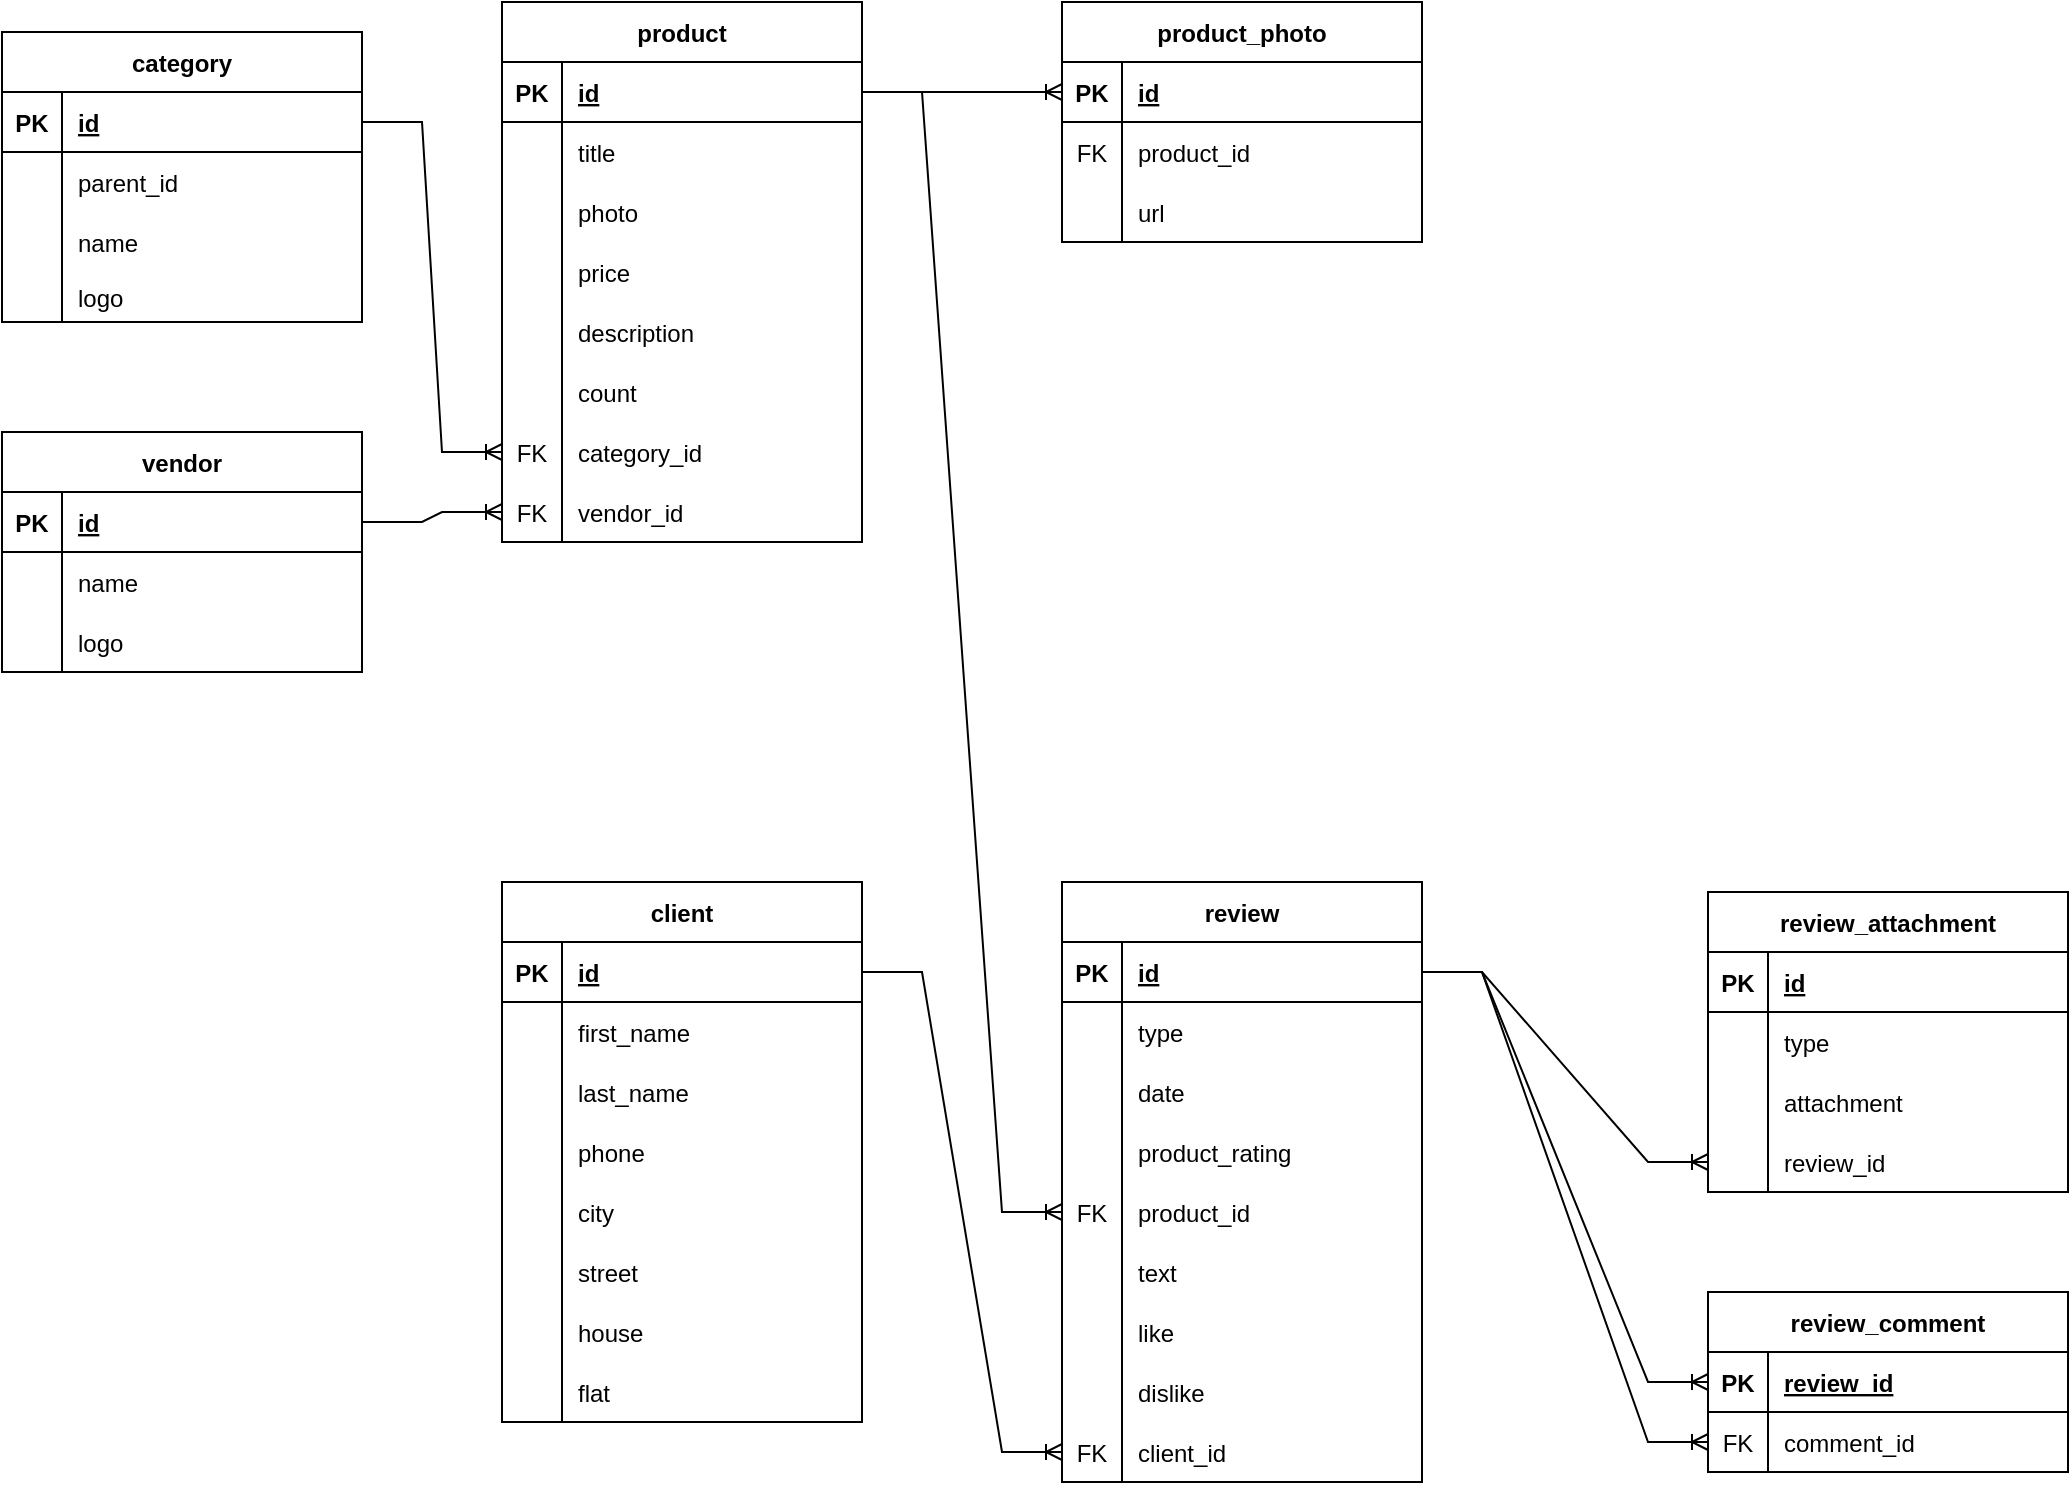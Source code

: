 <mxfile version="20.7.4" type="device"><diagram id="BB7tugbKFJryzLitR5TX" name="Страница 1"><mxGraphModel dx="1074" dy="522" grid="1" gridSize="10" guides="1" tooltips="1" connect="1" arrows="1" fold="1" page="1" pageScale="1" pageWidth="827" pageHeight="1169" math="0" shadow="0"><root><mxCell id="0"/><mxCell id="1" parent="0"/><mxCell id="dB_WyErRLePLegh-isdI-1" value="vendor" style="shape=table;startSize=30;container=1;collapsible=1;childLayout=tableLayout;fixedRows=1;rowLines=0;fontStyle=1;align=center;resizeLast=1;" parent="1" vertex="1"><mxGeometry x="30" y="250" width="180" height="120" as="geometry"/></mxCell><mxCell id="dB_WyErRLePLegh-isdI-2" value="" style="shape=tableRow;horizontal=0;startSize=0;swimlaneHead=0;swimlaneBody=0;fillColor=none;collapsible=0;dropTarget=0;points=[[0,0.5],[1,0.5]];portConstraint=eastwest;top=0;left=0;right=0;bottom=1;" parent="dB_WyErRLePLegh-isdI-1" vertex="1"><mxGeometry y="30" width="180" height="30" as="geometry"/></mxCell><mxCell id="dB_WyErRLePLegh-isdI-3" value="PK" style="shape=partialRectangle;connectable=0;fillColor=none;top=0;left=0;bottom=0;right=0;fontStyle=1;overflow=hidden;" parent="dB_WyErRLePLegh-isdI-2" vertex="1"><mxGeometry width="30" height="30" as="geometry"><mxRectangle width="30" height="30" as="alternateBounds"/></mxGeometry></mxCell><mxCell id="dB_WyErRLePLegh-isdI-4" value="id" style="shape=partialRectangle;connectable=0;fillColor=none;top=0;left=0;bottom=0;right=0;align=left;spacingLeft=6;fontStyle=5;overflow=hidden;" parent="dB_WyErRLePLegh-isdI-2" vertex="1"><mxGeometry x="30" width="150" height="30" as="geometry"><mxRectangle width="150" height="30" as="alternateBounds"/></mxGeometry></mxCell><mxCell id="dB_WyErRLePLegh-isdI-5" value="" style="shape=tableRow;horizontal=0;startSize=0;swimlaneHead=0;swimlaneBody=0;fillColor=none;collapsible=0;dropTarget=0;points=[[0,0.5],[1,0.5]];portConstraint=eastwest;top=0;left=0;right=0;bottom=0;" parent="dB_WyErRLePLegh-isdI-1" vertex="1"><mxGeometry y="60" width="180" height="30" as="geometry"/></mxCell><mxCell id="dB_WyErRLePLegh-isdI-6" value="" style="shape=partialRectangle;connectable=0;fillColor=none;top=0;left=0;bottom=0;right=0;editable=1;overflow=hidden;" parent="dB_WyErRLePLegh-isdI-5" vertex="1"><mxGeometry width="30" height="30" as="geometry"><mxRectangle width="30" height="30" as="alternateBounds"/></mxGeometry></mxCell><mxCell id="dB_WyErRLePLegh-isdI-7" value="name" style="shape=partialRectangle;connectable=0;fillColor=none;top=0;left=0;bottom=0;right=0;align=left;spacingLeft=6;overflow=hidden;" parent="dB_WyErRLePLegh-isdI-5" vertex="1"><mxGeometry x="30" width="150" height="30" as="geometry"><mxRectangle width="150" height="30" as="alternateBounds"/></mxGeometry></mxCell><mxCell id="dB_WyErRLePLegh-isdI-8" value="" style="shape=tableRow;horizontal=0;startSize=0;swimlaneHead=0;swimlaneBody=0;fillColor=none;collapsible=0;dropTarget=0;points=[[0,0.5],[1,0.5]];portConstraint=eastwest;top=0;left=0;right=0;bottom=0;" parent="dB_WyErRLePLegh-isdI-1" vertex="1"><mxGeometry y="90" width="180" height="30" as="geometry"/></mxCell><mxCell id="dB_WyErRLePLegh-isdI-9" value="" style="shape=partialRectangle;connectable=0;fillColor=none;top=0;left=0;bottom=0;right=0;editable=1;overflow=hidden;" parent="dB_WyErRLePLegh-isdI-8" vertex="1"><mxGeometry width="30" height="30" as="geometry"><mxRectangle width="30" height="30" as="alternateBounds"/></mxGeometry></mxCell><mxCell id="dB_WyErRLePLegh-isdI-10" value="logo" style="shape=partialRectangle;connectable=0;fillColor=none;top=0;left=0;bottom=0;right=0;align=left;spacingLeft=6;overflow=hidden;" parent="dB_WyErRLePLegh-isdI-8" vertex="1"><mxGeometry x="30" width="150" height="30" as="geometry"><mxRectangle width="150" height="30" as="alternateBounds"/></mxGeometry></mxCell><mxCell id="dB_WyErRLePLegh-isdI-15" value="product" style="shape=table;startSize=30;container=1;collapsible=1;childLayout=tableLayout;fixedRows=1;rowLines=0;fontStyle=1;align=center;resizeLast=1;" parent="1" vertex="1"><mxGeometry x="280" y="35" width="180" height="270" as="geometry"/></mxCell><mxCell id="dB_WyErRLePLegh-isdI-16" value="" style="shape=tableRow;horizontal=0;startSize=0;swimlaneHead=0;swimlaneBody=0;fillColor=none;collapsible=0;dropTarget=0;points=[[0,0.5],[1,0.5]];portConstraint=eastwest;top=0;left=0;right=0;bottom=1;" parent="dB_WyErRLePLegh-isdI-15" vertex="1"><mxGeometry y="30" width="180" height="30" as="geometry"/></mxCell><mxCell id="dB_WyErRLePLegh-isdI-17" value="PK" style="shape=partialRectangle;connectable=0;fillColor=none;top=0;left=0;bottom=0;right=0;fontStyle=1;overflow=hidden;" parent="dB_WyErRLePLegh-isdI-16" vertex="1"><mxGeometry width="30" height="30" as="geometry"><mxRectangle width="30" height="30" as="alternateBounds"/></mxGeometry></mxCell><mxCell id="dB_WyErRLePLegh-isdI-18" value="id" style="shape=partialRectangle;connectable=0;fillColor=none;top=0;left=0;bottom=0;right=0;align=left;spacingLeft=6;fontStyle=5;overflow=hidden;" parent="dB_WyErRLePLegh-isdI-16" vertex="1"><mxGeometry x="30" width="150" height="30" as="geometry"><mxRectangle width="150" height="30" as="alternateBounds"/></mxGeometry></mxCell><mxCell id="dB_WyErRLePLegh-isdI-19" value="" style="shape=tableRow;horizontal=0;startSize=0;swimlaneHead=0;swimlaneBody=0;fillColor=none;collapsible=0;dropTarget=0;points=[[0,0.5],[1,0.5]];portConstraint=eastwest;top=0;left=0;right=0;bottom=0;" parent="dB_WyErRLePLegh-isdI-15" vertex="1"><mxGeometry y="60" width="180" height="30" as="geometry"/></mxCell><mxCell id="dB_WyErRLePLegh-isdI-20" value="" style="shape=partialRectangle;connectable=0;fillColor=none;top=0;left=0;bottom=0;right=0;editable=1;overflow=hidden;" parent="dB_WyErRLePLegh-isdI-19" vertex="1"><mxGeometry width="30" height="30" as="geometry"><mxRectangle width="30" height="30" as="alternateBounds"/></mxGeometry></mxCell><mxCell id="dB_WyErRLePLegh-isdI-21" value="title" style="shape=partialRectangle;connectable=0;fillColor=none;top=0;left=0;bottom=0;right=0;align=left;spacingLeft=6;overflow=hidden;" parent="dB_WyErRLePLegh-isdI-19" vertex="1"><mxGeometry x="30" width="150" height="30" as="geometry"><mxRectangle width="150" height="30" as="alternateBounds"/></mxGeometry></mxCell><mxCell id="dB_WyErRLePLegh-isdI-22" value="" style="shape=tableRow;horizontal=0;startSize=0;swimlaneHead=0;swimlaneBody=0;fillColor=none;collapsible=0;dropTarget=0;points=[[0,0.5],[1,0.5]];portConstraint=eastwest;top=0;left=0;right=0;bottom=0;" parent="dB_WyErRLePLegh-isdI-15" vertex="1"><mxGeometry y="90" width="180" height="30" as="geometry"/></mxCell><mxCell id="dB_WyErRLePLegh-isdI-23" value="" style="shape=partialRectangle;connectable=0;fillColor=none;top=0;left=0;bottom=0;right=0;editable=1;overflow=hidden;" parent="dB_WyErRLePLegh-isdI-22" vertex="1"><mxGeometry width="30" height="30" as="geometry"><mxRectangle width="30" height="30" as="alternateBounds"/></mxGeometry></mxCell><mxCell id="dB_WyErRLePLegh-isdI-24" value="photo" style="shape=partialRectangle;connectable=0;fillColor=none;top=0;left=0;bottom=0;right=0;align=left;spacingLeft=6;overflow=hidden;" parent="dB_WyErRLePLegh-isdI-22" vertex="1"><mxGeometry x="30" width="150" height="30" as="geometry"><mxRectangle width="150" height="30" as="alternateBounds"/></mxGeometry></mxCell><mxCell id="dB_WyErRLePLegh-isdI-25" value="" style="shape=tableRow;horizontal=0;startSize=0;swimlaneHead=0;swimlaneBody=0;fillColor=none;collapsible=0;dropTarget=0;points=[[0,0.5],[1,0.5]];portConstraint=eastwest;top=0;left=0;right=0;bottom=0;" parent="dB_WyErRLePLegh-isdI-15" vertex="1"><mxGeometry y="120" width="180" height="30" as="geometry"/></mxCell><mxCell id="dB_WyErRLePLegh-isdI-26" value="" style="shape=partialRectangle;connectable=0;fillColor=none;top=0;left=0;bottom=0;right=0;editable=1;overflow=hidden;" parent="dB_WyErRLePLegh-isdI-25" vertex="1"><mxGeometry width="30" height="30" as="geometry"><mxRectangle width="30" height="30" as="alternateBounds"/></mxGeometry></mxCell><mxCell id="dB_WyErRLePLegh-isdI-27" value="price" style="shape=partialRectangle;connectable=0;fillColor=none;top=0;left=0;bottom=0;right=0;align=left;spacingLeft=6;overflow=hidden;" parent="dB_WyErRLePLegh-isdI-25" vertex="1"><mxGeometry x="30" width="150" height="30" as="geometry"><mxRectangle width="150" height="30" as="alternateBounds"/></mxGeometry></mxCell><mxCell id="dB_WyErRLePLegh-isdI-36" value="" style="shape=tableRow;horizontal=0;startSize=0;swimlaneHead=0;swimlaneBody=0;fillColor=none;collapsible=0;dropTarget=0;points=[[0,0.5],[1,0.5]];portConstraint=eastwest;top=0;left=0;right=0;bottom=0;" parent="dB_WyErRLePLegh-isdI-15" vertex="1"><mxGeometry y="150" width="180" height="30" as="geometry"/></mxCell><mxCell id="dB_WyErRLePLegh-isdI-37" value="" style="shape=partialRectangle;connectable=0;fillColor=none;top=0;left=0;bottom=0;right=0;editable=1;overflow=hidden;" parent="dB_WyErRLePLegh-isdI-36" vertex="1"><mxGeometry width="30" height="30" as="geometry"><mxRectangle width="30" height="30" as="alternateBounds"/></mxGeometry></mxCell><mxCell id="dB_WyErRLePLegh-isdI-38" value="description" style="shape=partialRectangle;connectable=0;fillColor=none;top=0;left=0;bottom=0;right=0;align=left;spacingLeft=6;overflow=hidden;" parent="dB_WyErRLePLegh-isdI-36" vertex="1"><mxGeometry x="30" width="150" height="30" as="geometry"><mxRectangle width="150" height="30" as="alternateBounds"/></mxGeometry></mxCell><mxCell id="dB_WyErRLePLegh-isdI-39" value="" style="shape=tableRow;horizontal=0;startSize=0;swimlaneHead=0;swimlaneBody=0;fillColor=none;collapsible=0;dropTarget=0;points=[[0,0.5],[1,0.5]];portConstraint=eastwest;top=0;left=0;right=0;bottom=0;" parent="dB_WyErRLePLegh-isdI-15" vertex="1"><mxGeometry y="180" width="180" height="30" as="geometry"/></mxCell><mxCell id="dB_WyErRLePLegh-isdI-40" value="" style="shape=partialRectangle;connectable=0;fillColor=none;top=0;left=0;bottom=0;right=0;editable=1;overflow=hidden;" parent="dB_WyErRLePLegh-isdI-39" vertex="1"><mxGeometry width="30" height="30" as="geometry"><mxRectangle width="30" height="30" as="alternateBounds"/></mxGeometry></mxCell><mxCell id="dB_WyErRLePLegh-isdI-41" value="count" style="shape=partialRectangle;connectable=0;fillColor=none;top=0;left=0;bottom=0;right=0;align=left;spacingLeft=6;overflow=hidden;" parent="dB_WyErRLePLegh-isdI-39" vertex="1"><mxGeometry x="30" width="150" height="30" as="geometry"><mxRectangle width="150" height="30" as="alternateBounds"/></mxGeometry></mxCell><mxCell id="uQEy-VMK8E4KrRHc2MN4-22" value="" style="shape=tableRow;horizontal=0;startSize=0;swimlaneHead=0;swimlaneBody=0;fillColor=none;collapsible=0;dropTarget=0;points=[[0,0.5],[1,0.5]];portConstraint=eastwest;top=0;left=0;right=0;bottom=0;" vertex="1" parent="dB_WyErRLePLegh-isdI-15"><mxGeometry y="210" width="180" height="30" as="geometry"/></mxCell><mxCell id="uQEy-VMK8E4KrRHc2MN4-23" value="FK" style="shape=partialRectangle;connectable=0;fillColor=none;top=0;left=0;bottom=0;right=0;fontStyle=0;overflow=hidden;" vertex="1" parent="uQEy-VMK8E4KrRHc2MN4-22"><mxGeometry width="30" height="30" as="geometry"><mxRectangle width="30" height="30" as="alternateBounds"/></mxGeometry></mxCell><mxCell id="uQEy-VMK8E4KrRHc2MN4-24" value="category_id" style="shape=partialRectangle;connectable=0;fillColor=none;top=0;left=0;bottom=0;right=0;align=left;spacingLeft=6;fontStyle=0;overflow=hidden;" vertex="1" parent="uQEy-VMK8E4KrRHc2MN4-22"><mxGeometry x="30" width="150" height="30" as="geometry"><mxRectangle width="150" height="30" as="alternateBounds"/></mxGeometry></mxCell><mxCell id="dB_WyErRLePLegh-isdI-42" value="" style="shape=tableRow;horizontal=0;startSize=0;swimlaneHead=0;swimlaneBody=0;fillColor=none;collapsible=0;dropTarget=0;points=[[0,0.5],[1,0.5]];portConstraint=eastwest;top=0;left=0;right=0;bottom=0;" parent="dB_WyErRLePLegh-isdI-15" vertex="1"><mxGeometry y="240" width="180" height="30" as="geometry"/></mxCell><mxCell id="dB_WyErRLePLegh-isdI-43" value="FK" style="shape=partialRectangle;connectable=0;fillColor=none;top=0;left=0;bottom=0;right=0;fontStyle=0;overflow=hidden;" parent="dB_WyErRLePLegh-isdI-42" vertex="1"><mxGeometry width="30" height="30" as="geometry"><mxRectangle width="30" height="30" as="alternateBounds"/></mxGeometry></mxCell><mxCell id="dB_WyErRLePLegh-isdI-44" value="vendor_id" style="shape=partialRectangle;connectable=0;fillColor=none;top=0;left=0;bottom=0;right=0;align=left;spacingLeft=6;fontStyle=0;overflow=hidden;" parent="dB_WyErRLePLegh-isdI-42" vertex="1"><mxGeometry x="30" width="150" height="30" as="geometry"><mxRectangle width="150" height="30" as="alternateBounds"/></mxGeometry></mxCell><mxCell id="dB_WyErRLePLegh-isdI-58" value="product_photo" style="shape=table;startSize=30;container=1;collapsible=1;childLayout=tableLayout;fixedRows=1;rowLines=0;fontStyle=1;align=center;resizeLast=1;" parent="1" vertex="1"><mxGeometry x="560" y="35" width="180" height="120" as="geometry"/></mxCell><mxCell id="dB_WyErRLePLegh-isdI-59" value="" style="shape=tableRow;horizontal=0;startSize=0;swimlaneHead=0;swimlaneBody=0;fillColor=none;collapsible=0;dropTarget=0;points=[[0,0.5],[1,0.5]];portConstraint=eastwest;top=0;left=0;right=0;bottom=1;" parent="dB_WyErRLePLegh-isdI-58" vertex="1"><mxGeometry y="30" width="180" height="30" as="geometry"/></mxCell><mxCell id="dB_WyErRLePLegh-isdI-60" value="PK" style="shape=partialRectangle;connectable=0;fillColor=none;top=0;left=0;bottom=0;right=0;fontStyle=1;overflow=hidden;" parent="dB_WyErRLePLegh-isdI-59" vertex="1"><mxGeometry width="30" height="30" as="geometry"><mxRectangle width="30" height="30" as="alternateBounds"/></mxGeometry></mxCell><mxCell id="dB_WyErRLePLegh-isdI-61" value="id" style="shape=partialRectangle;connectable=0;fillColor=none;top=0;left=0;bottom=0;right=0;align=left;spacingLeft=6;fontStyle=5;overflow=hidden;" parent="dB_WyErRLePLegh-isdI-59" vertex="1"><mxGeometry x="30" width="150" height="30" as="geometry"><mxRectangle width="150" height="30" as="alternateBounds"/></mxGeometry></mxCell><mxCell id="dB_WyErRLePLegh-isdI-71" value="" style="shape=tableRow;horizontal=0;startSize=0;swimlaneHead=0;swimlaneBody=0;fillColor=none;collapsible=0;dropTarget=0;points=[[0,0.5],[1,0.5]];portConstraint=eastwest;top=0;left=0;right=0;bottom=0;" parent="dB_WyErRLePLegh-isdI-58" vertex="1"><mxGeometry y="60" width="180" height="30" as="geometry"/></mxCell><mxCell id="dB_WyErRLePLegh-isdI-72" value="FK" style="shape=partialRectangle;connectable=0;fillColor=none;top=0;left=0;bottom=0;right=0;fontStyle=0;overflow=hidden;" parent="dB_WyErRLePLegh-isdI-71" vertex="1"><mxGeometry width="30" height="30" as="geometry"><mxRectangle width="30" height="30" as="alternateBounds"/></mxGeometry></mxCell><mxCell id="dB_WyErRLePLegh-isdI-73" value="product_id" style="shape=partialRectangle;connectable=0;fillColor=none;top=0;left=0;bottom=0;right=0;align=left;spacingLeft=6;fontStyle=0;overflow=hidden;" parent="dB_WyErRLePLegh-isdI-71" vertex="1"><mxGeometry x="30" width="150" height="30" as="geometry"><mxRectangle width="150" height="30" as="alternateBounds"/></mxGeometry></mxCell><mxCell id="dB_WyErRLePLegh-isdI-62" value="" style="shape=tableRow;horizontal=0;startSize=0;swimlaneHead=0;swimlaneBody=0;fillColor=none;collapsible=0;dropTarget=0;points=[[0,0.5],[1,0.5]];portConstraint=eastwest;top=0;left=0;right=0;bottom=0;" parent="dB_WyErRLePLegh-isdI-58" vertex="1"><mxGeometry y="90" width="180" height="30" as="geometry"/></mxCell><mxCell id="dB_WyErRLePLegh-isdI-63" value="" style="shape=partialRectangle;connectable=0;fillColor=none;top=0;left=0;bottom=0;right=0;editable=1;overflow=hidden;" parent="dB_WyErRLePLegh-isdI-62" vertex="1"><mxGeometry width="30" height="30" as="geometry"><mxRectangle width="30" height="30" as="alternateBounds"/></mxGeometry></mxCell><mxCell id="dB_WyErRLePLegh-isdI-64" value="url" style="shape=partialRectangle;connectable=0;fillColor=none;top=0;left=0;bottom=0;right=0;align=left;spacingLeft=6;overflow=hidden;" parent="dB_WyErRLePLegh-isdI-62" vertex="1"><mxGeometry x="30" width="150" height="30" as="geometry"><mxRectangle width="150" height="30" as="alternateBounds"/></mxGeometry></mxCell><mxCell id="dB_WyErRLePLegh-isdI-87" value="client" style="shape=table;startSize=30;container=1;collapsible=1;childLayout=tableLayout;fixedRows=1;rowLines=0;fontStyle=1;align=center;resizeLast=1;" parent="1" vertex="1"><mxGeometry x="280" y="475" width="180" height="270" as="geometry"/></mxCell><mxCell id="dB_WyErRLePLegh-isdI-88" value="" style="shape=tableRow;horizontal=0;startSize=0;swimlaneHead=0;swimlaneBody=0;fillColor=none;collapsible=0;dropTarget=0;points=[[0,0.5],[1,0.5]];portConstraint=eastwest;top=0;left=0;right=0;bottom=1;" parent="dB_WyErRLePLegh-isdI-87" vertex="1"><mxGeometry y="30" width="180" height="30" as="geometry"/></mxCell><mxCell id="dB_WyErRLePLegh-isdI-89" value="PK" style="shape=partialRectangle;connectable=0;fillColor=none;top=0;left=0;bottom=0;right=0;fontStyle=1;overflow=hidden;" parent="dB_WyErRLePLegh-isdI-88" vertex="1"><mxGeometry width="30" height="30" as="geometry"><mxRectangle width="30" height="30" as="alternateBounds"/></mxGeometry></mxCell><mxCell id="dB_WyErRLePLegh-isdI-90" value="id" style="shape=partialRectangle;connectable=0;fillColor=none;top=0;left=0;bottom=0;right=0;align=left;spacingLeft=6;fontStyle=5;overflow=hidden;" parent="dB_WyErRLePLegh-isdI-88" vertex="1"><mxGeometry x="30" width="150" height="30" as="geometry"><mxRectangle width="150" height="30" as="alternateBounds"/></mxGeometry></mxCell><mxCell id="dB_WyErRLePLegh-isdI-91" value="" style="shape=tableRow;horizontal=0;startSize=0;swimlaneHead=0;swimlaneBody=0;fillColor=none;collapsible=0;dropTarget=0;points=[[0,0.5],[1,0.5]];portConstraint=eastwest;top=0;left=0;right=0;bottom=0;" parent="dB_WyErRLePLegh-isdI-87" vertex="1"><mxGeometry y="60" width="180" height="30" as="geometry"/></mxCell><mxCell id="dB_WyErRLePLegh-isdI-92" value="" style="shape=partialRectangle;connectable=0;fillColor=none;top=0;left=0;bottom=0;right=0;editable=1;overflow=hidden;" parent="dB_WyErRLePLegh-isdI-91" vertex="1"><mxGeometry width="30" height="30" as="geometry"><mxRectangle width="30" height="30" as="alternateBounds"/></mxGeometry></mxCell><mxCell id="dB_WyErRLePLegh-isdI-93" value="first_name" style="shape=partialRectangle;connectable=0;fillColor=none;top=0;left=0;bottom=0;right=0;align=left;spacingLeft=6;overflow=hidden;" parent="dB_WyErRLePLegh-isdI-91" vertex="1"><mxGeometry x="30" width="150" height="30" as="geometry"><mxRectangle width="150" height="30" as="alternateBounds"/></mxGeometry></mxCell><mxCell id="dB_WyErRLePLegh-isdI-94" value="" style="shape=tableRow;horizontal=0;startSize=0;swimlaneHead=0;swimlaneBody=0;fillColor=none;collapsible=0;dropTarget=0;points=[[0,0.5],[1,0.5]];portConstraint=eastwest;top=0;left=0;right=0;bottom=0;" parent="dB_WyErRLePLegh-isdI-87" vertex="1"><mxGeometry y="90" width="180" height="30" as="geometry"/></mxCell><mxCell id="dB_WyErRLePLegh-isdI-95" value="" style="shape=partialRectangle;connectable=0;fillColor=none;top=0;left=0;bottom=0;right=0;editable=1;overflow=hidden;" parent="dB_WyErRLePLegh-isdI-94" vertex="1"><mxGeometry width="30" height="30" as="geometry"><mxRectangle width="30" height="30" as="alternateBounds"/></mxGeometry></mxCell><mxCell id="dB_WyErRLePLegh-isdI-96" value="last_name" style="shape=partialRectangle;connectable=0;fillColor=none;top=0;left=0;bottom=0;right=0;align=left;spacingLeft=6;overflow=hidden;" parent="dB_WyErRLePLegh-isdI-94" vertex="1"><mxGeometry x="30" width="150" height="30" as="geometry"><mxRectangle width="150" height="30" as="alternateBounds"/></mxGeometry></mxCell><mxCell id="dB_WyErRLePLegh-isdI-97" value="" style="shape=tableRow;horizontal=0;startSize=0;swimlaneHead=0;swimlaneBody=0;fillColor=none;collapsible=0;dropTarget=0;points=[[0,0.5],[1,0.5]];portConstraint=eastwest;top=0;left=0;right=0;bottom=0;" parent="dB_WyErRLePLegh-isdI-87" vertex="1"><mxGeometry y="120" width="180" height="30" as="geometry"/></mxCell><mxCell id="dB_WyErRLePLegh-isdI-98" value="" style="shape=partialRectangle;connectable=0;fillColor=none;top=0;left=0;bottom=0;right=0;editable=1;overflow=hidden;" parent="dB_WyErRLePLegh-isdI-97" vertex="1"><mxGeometry width="30" height="30" as="geometry"><mxRectangle width="30" height="30" as="alternateBounds"/></mxGeometry></mxCell><mxCell id="dB_WyErRLePLegh-isdI-99" value="phone" style="shape=partialRectangle;connectable=0;fillColor=none;top=0;left=0;bottom=0;right=0;align=left;spacingLeft=6;overflow=hidden;" parent="dB_WyErRLePLegh-isdI-97" vertex="1"><mxGeometry x="30" width="150" height="30" as="geometry"><mxRectangle width="150" height="30" as="alternateBounds"/></mxGeometry></mxCell><mxCell id="dB_WyErRLePLegh-isdI-100" value="" style="shape=tableRow;horizontal=0;startSize=0;swimlaneHead=0;swimlaneBody=0;fillColor=none;collapsible=0;dropTarget=0;points=[[0,0.5],[1,0.5]];portConstraint=eastwest;top=0;left=0;right=0;bottom=0;" parent="dB_WyErRLePLegh-isdI-87" vertex="1"><mxGeometry y="150" width="180" height="30" as="geometry"/></mxCell><mxCell id="dB_WyErRLePLegh-isdI-101" value="" style="shape=partialRectangle;connectable=0;fillColor=none;top=0;left=0;bottom=0;right=0;editable=1;overflow=hidden;" parent="dB_WyErRLePLegh-isdI-100" vertex="1"><mxGeometry width="30" height="30" as="geometry"><mxRectangle width="30" height="30" as="alternateBounds"/></mxGeometry></mxCell><mxCell id="dB_WyErRLePLegh-isdI-102" value="city" style="shape=partialRectangle;connectable=0;fillColor=none;top=0;left=0;bottom=0;right=0;align=left;spacingLeft=6;overflow=hidden;" parent="dB_WyErRLePLegh-isdI-100" vertex="1"><mxGeometry x="30" width="150" height="30" as="geometry"><mxRectangle width="150" height="30" as="alternateBounds"/></mxGeometry></mxCell><mxCell id="dB_WyErRLePLegh-isdI-103" value="" style="shape=tableRow;horizontal=0;startSize=0;swimlaneHead=0;swimlaneBody=0;fillColor=none;collapsible=0;dropTarget=0;points=[[0,0.5],[1,0.5]];portConstraint=eastwest;top=0;left=0;right=0;bottom=0;" parent="dB_WyErRLePLegh-isdI-87" vertex="1"><mxGeometry y="180" width="180" height="30" as="geometry"/></mxCell><mxCell id="dB_WyErRLePLegh-isdI-104" value="" style="shape=partialRectangle;connectable=0;fillColor=none;top=0;left=0;bottom=0;right=0;editable=1;overflow=hidden;" parent="dB_WyErRLePLegh-isdI-103" vertex="1"><mxGeometry width="30" height="30" as="geometry"><mxRectangle width="30" height="30" as="alternateBounds"/></mxGeometry></mxCell><mxCell id="dB_WyErRLePLegh-isdI-105" value="street" style="shape=partialRectangle;connectable=0;fillColor=none;top=0;left=0;bottom=0;right=0;align=left;spacingLeft=6;overflow=hidden;" parent="dB_WyErRLePLegh-isdI-103" vertex="1"><mxGeometry x="30" width="150" height="30" as="geometry"><mxRectangle width="150" height="30" as="alternateBounds"/></mxGeometry></mxCell><mxCell id="dB_WyErRLePLegh-isdI-106" value="" style="shape=tableRow;horizontal=0;startSize=0;swimlaneHead=0;swimlaneBody=0;fillColor=none;collapsible=0;dropTarget=0;points=[[0,0.5],[1,0.5]];portConstraint=eastwest;top=0;left=0;right=0;bottom=0;" parent="dB_WyErRLePLegh-isdI-87" vertex="1"><mxGeometry y="210" width="180" height="30" as="geometry"/></mxCell><mxCell id="dB_WyErRLePLegh-isdI-107" value="" style="shape=partialRectangle;connectable=0;fillColor=none;top=0;left=0;bottom=0;right=0;editable=1;overflow=hidden;" parent="dB_WyErRLePLegh-isdI-106" vertex="1"><mxGeometry width="30" height="30" as="geometry"><mxRectangle width="30" height="30" as="alternateBounds"/></mxGeometry></mxCell><mxCell id="dB_WyErRLePLegh-isdI-108" value="house" style="shape=partialRectangle;connectable=0;fillColor=none;top=0;left=0;bottom=0;right=0;align=left;spacingLeft=6;overflow=hidden;" parent="dB_WyErRLePLegh-isdI-106" vertex="1"><mxGeometry x="30" width="150" height="30" as="geometry"><mxRectangle width="150" height="30" as="alternateBounds"/></mxGeometry></mxCell><mxCell id="dB_WyErRLePLegh-isdI-109" value="" style="shape=tableRow;horizontal=0;startSize=0;swimlaneHead=0;swimlaneBody=0;fillColor=none;collapsible=0;dropTarget=0;points=[[0,0.5],[1,0.5]];portConstraint=eastwest;top=0;left=0;right=0;bottom=0;" parent="dB_WyErRLePLegh-isdI-87" vertex="1"><mxGeometry y="240" width="180" height="30" as="geometry"/></mxCell><mxCell id="dB_WyErRLePLegh-isdI-110" value="" style="shape=partialRectangle;connectable=0;fillColor=none;top=0;left=0;bottom=0;right=0;editable=1;overflow=hidden;" parent="dB_WyErRLePLegh-isdI-109" vertex="1"><mxGeometry width="30" height="30" as="geometry"><mxRectangle width="30" height="30" as="alternateBounds"/></mxGeometry></mxCell><mxCell id="dB_WyErRLePLegh-isdI-111" value="flat" style="shape=partialRectangle;connectable=0;fillColor=none;top=0;left=0;bottom=0;right=0;align=left;spacingLeft=6;overflow=hidden;" parent="dB_WyErRLePLegh-isdI-109" vertex="1"><mxGeometry x="30" width="150" height="30" as="geometry"><mxRectangle width="150" height="30" as="alternateBounds"/></mxGeometry></mxCell><mxCell id="dB_WyErRLePLegh-isdI-112" value="review" style="shape=table;startSize=30;container=1;collapsible=1;childLayout=tableLayout;fixedRows=1;rowLines=0;fontStyle=1;align=center;resizeLast=1;" parent="1" vertex="1"><mxGeometry x="560" y="475" width="180" height="300" as="geometry"/></mxCell><mxCell id="dB_WyErRLePLegh-isdI-113" value="" style="shape=tableRow;horizontal=0;startSize=0;swimlaneHead=0;swimlaneBody=0;fillColor=none;collapsible=0;dropTarget=0;points=[[0,0.5],[1,0.5]];portConstraint=eastwest;top=0;left=0;right=0;bottom=1;" parent="dB_WyErRLePLegh-isdI-112" vertex="1"><mxGeometry y="30" width="180" height="30" as="geometry"/></mxCell><mxCell id="dB_WyErRLePLegh-isdI-114" value="PK" style="shape=partialRectangle;connectable=0;fillColor=none;top=0;left=0;bottom=0;right=0;fontStyle=1;overflow=hidden;" parent="dB_WyErRLePLegh-isdI-113" vertex="1"><mxGeometry width="30" height="30" as="geometry"><mxRectangle width="30" height="30" as="alternateBounds"/></mxGeometry></mxCell><mxCell id="dB_WyErRLePLegh-isdI-115" value="id" style="shape=partialRectangle;connectable=0;fillColor=none;top=0;left=0;bottom=0;right=0;align=left;spacingLeft=6;fontStyle=5;overflow=hidden;" parent="dB_WyErRLePLegh-isdI-113" vertex="1"><mxGeometry x="30" width="150" height="30" as="geometry"><mxRectangle width="150" height="30" as="alternateBounds"/></mxGeometry></mxCell><mxCell id="dB_WyErRLePLegh-isdI-195" value="" style="shape=tableRow;horizontal=0;startSize=0;swimlaneHead=0;swimlaneBody=0;fillColor=none;collapsible=0;dropTarget=0;points=[[0,0.5],[1,0.5]];portConstraint=eastwest;top=0;left=0;right=0;bottom=0;" parent="dB_WyErRLePLegh-isdI-112" vertex="1"><mxGeometry y="60" width="180" height="30" as="geometry"/></mxCell><mxCell id="dB_WyErRLePLegh-isdI-196" value="" style="shape=partialRectangle;connectable=0;fillColor=none;top=0;left=0;bottom=0;right=0;editable=1;overflow=hidden;" parent="dB_WyErRLePLegh-isdI-195" vertex="1"><mxGeometry width="30" height="30" as="geometry"><mxRectangle width="30" height="30" as="alternateBounds"/></mxGeometry></mxCell><mxCell id="dB_WyErRLePLegh-isdI-197" value="type" style="shape=partialRectangle;connectable=0;fillColor=none;top=0;left=0;bottom=0;right=0;align=left;spacingLeft=6;overflow=hidden;" parent="dB_WyErRLePLegh-isdI-195" vertex="1"><mxGeometry x="30" width="150" height="30" as="geometry"><mxRectangle width="150" height="30" as="alternateBounds"/></mxGeometry></mxCell><mxCell id="dB_WyErRLePLegh-isdI-119" value="" style="shape=tableRow;horizontal=0;startSize=0;swimlaneHead=0;swimlaneBody=0;fillColor=none;collapsible=0;dropTarget=0;points=[[0,0.5],[1,0.5]];portConstraint=eastwest;top=0;left=0;right=0;bottom=0;" parent="dB_WyErRLePLegh-isdI-112" vertex="1"><mxGeometry y="90" width="180" height="30" as="geometry"/></mxCell><mxCell id="dB_WyErRLePLegh-isdI-120" value="" style="shape=partialRectangle;connectable=0;fillColor=none;top=0;left=0;bottom=0;right=0;editable=1;overflow=hidden;" parent="dB_WyErRLePLegh-isdI-119" vertex="1"><mxGeometry width="30" height="30" as="geometry"><mxRectangle width="30" height="30" as="alternateBounds"/></mxGeometry></mxCell><mxCell id="dB_WyErRLePLegh-isdI-121" value="date" style="shape=partialRectangle;connectable=0;fillColor=none;top=0;left=0;bottom=0;right=0;align=left;spacingLeft=6;overflow=hidden;" parent="dB_WyErRLePLegh-isdI-119" vertex="1"><mxGeometry x="30" width="150" height="30" as="geometry"><mxRectangle width="150" height="30" as="alternateBounds"/></mxGeometry></mxCell><mxCell id="dB_WyErRLePLegh-isdI-122" value="" style="shape=tableRow;horizontal=0;startSize=0;swimlaneHead=0;swimlaneBody=0;fillColor=none;collapsible=0;dropTarget=0;points=[[0,0.5],[1,0.5]];portConstraint=eastwest;top=0;left=0;right=0;bottom=0;" parent="dB_WyErRLePLegh-isdI-112" vertex="1"><mxGeometry y="120" width="180" height="30" as="geometry"/></mxCell><mxCell id="dB_WyErRLePLegh-isdI-123" value="" style="shape=partialRectangle;connectable=0;fillColor=none;top=0;left=0;bottom=0;right=0;editable=1;overflow=hidden;" parent="dB_WyErRLePLegh-isdI-122" vertex="1"><mxGeometry width="30" height="30" as="geometry"><mxRectangle width="30" height="30" as="alternateBounds"/></mxGeometry></mxCell><mxCell id="dB_WyErRLePLegh-isdI-124" value="product_rating" style="shape=partialRectangle;connectable=0;fillColor=none;top=0;left=0;bottom=0;right=0;align=left;spacingLeft=6;overflow=hidden;" parent="dB_WyErRLePLegh-isdI-122" vertex="1"><mxGeometry x="30" width="150" height="30" as="geometry"><mxRectangle width="150" height="30" as="alternateBounds"/></mxGeometry></mxCell><mxCell id="dB_WyErRLePLegh-isdI-183" value="" style="shape=tableRow;horizontal=0;startSize=0;swimlaneHead=0;swimlaneBody=0;fillColor=none;collapsible=0;dropTarget=0;points=[[0,0.5],[1,0.5]];portConstraint=eastwest;top=0;left=0;right=0;bottom=0;" parent="dB_WyErRLePLegh-isdI-112" vertex="1"><mxGeometry y="150" width="180" height="30" as="geometry"/></mxCell><mxCell id="dB_WyErRLePLegh-isdI-184" value="FK" style="shape=partialRectangle;connectable=0;fillColor=none;top=0;left=0;bottom=0;right=0;fontStyle=0;overflow=hidden;" parent="dB_WyErRLePLegh-isdI-183" vertex="1"><mxGeometry width="30" height="30" as="geometry"><mxRectangle width="30" height="30" as="alternateBounds"/></mxGeometry></mxCell><mxCell id="dB_WyErRLePLegh-isdI-185" value="product_id" style="shape=partialRectangle;connectable=0;fillColor=none;top=0;left=0;bottom=0;right=0;align=left;spacingLeft=6;fontStyle=0;overflow=hidden;" parent="dB_WyErRLePLegh-isdI-183" vertex="1"><mxGeometry x="30" width="150" height="30" as="geometry"><mxRectangle width="150" height="30" as="alternateBounds"/></mxGeometry></mxCell><mxCell id="dB_WyErRLePLegh-isdI-116" value="" style="shape=tableRow;horizontal=0;startSize=0;swimlaneHead=0;swimlaneBody=0;fillColor=none;collapsible=0;dropTarget=0;points=[[0,0.5],[1,0.5]];portConstraint=eastwest;top=0;left=0;right=0;bottom=0;" parent="dB_WyErRLePLegh-isdI-112" vertex="1"><mxGeometry y="180" width="180" height="30" as="geometry"/></mxCell><mxCell id="dB_WyErRLePLegh-isdI-117" value="" style="shape=partialRectangle;connectable=0;fillColor=none;top=0;left=0;bottom=0;right=0;editable=1;overflow=hidden;" parent="dB_WyErRLePLegh-isdI-116" vertex="1"><mxGeometry width="30" height="30" as="geometry"><mxRectangle width="30" height="30" as="alternateBounds"/></mxGeometry></mxCell><mxCell id="dB_WyErRLePLegh-isdI-118" value="text" style="shape=partialRectangle;connectable=0;fillColor=none;top=0;left=0;bottom=0;right=0;align=left;spacingLeft=6;overflow=hidden;" parent="dB_WyErRLePLegh-isdI-116" vertex="1"><mxGeometry x="30" width="150" height="30" as="geometry"><mxRectangle width="150" height="30" as="alternateBounds"/></mxGeometry></mxCell><mxCell id="dB_WyErRLePLegh-isdI-125" value="" style="shape=tableRow;horizontal=0;startSize=0;swimlaneHead=0;swimlaneBody=0;fillColor=none;collapsible=0;dropTarget=0;points=[[0,0.5],[1,0.5]];portConstraint=eastwest;top=0;left=0;right=0;bottom=0;" parent="dB_WyErRLePLegh-isdI-112" vertex="1"><mxGeometry y="210" width="180" height="30" as="geometry"/></mxCell><mxCell id="dB_WyErRLePLegh-isdI-126" value="" style="shape=partialRectangle;connectable=0;fillColor=none;top=0;left=0;bottom=0;right=0;editable=1;overflow=hidden;" parent="dB_WyErRLePLegh-isdI-125" vertex="1"><mxGeometry width="30" height="30" as="geometry"><mxRectangle width="30" height="30" as="alternateBounds"/></mxGeometry></mxCell><mxCell id="dB_WyErRLePLegh-isdI-127" value="like" style="shape=partialRectangle;connectable=0;fillColor=none;top=0;left=0;bottom=0;right=0;align=left;spacingLeft=6;overflow=hidden;" parent="dB_WyErRLePLegh-isdI-125" vertex="1"><mxGeometry x="30" width="150" height="30" as="geometry"><mxRectangle width="150" height="30" as="alternateBounds"/></mxGeometry></mxCell><mxCell id="dB_WyErRLePLegh-isdI-129" value="" style="shape=tableRow;horizontal=0;startSize=0;swimlaneHead=0;swimlaneBody=0;fillColor=none;collapsible=0;dropTarget=0;points=[[0,0.5],[1,0.5]];portConstraint=eastwest;top=0;left=0;right=0;bottom=0;" parent="dB_WyErRLePLegh-isdI-112" vertex="1"><mxGeometry y="240" width="180" height="30" as="geometry"/></mxCell><mxCell id="dB_WyErRLePLegh-isdI-130" value="" style="shape=partialRectangle;connectable=0;fillColor=none;top=0;left=0;bottom=0;right=0;editable=1;overflow=hidden;" parent="dB_WyErRLePLegh-isdI-129" vertex="1"><mxGeometry width="30" height="30" as="geometry"><mxRectangle width="30" height="30" as="alternateBounds"/></mxGeometry></mxCell><mxCell id="dB_WyErRLePLegh-isdI-131" value="dislike" style="shape=partialRectangle;connectable=0;fillColor=none;top=0;left=0;bottom=0;right=0;align=left;spacingLeft=6;overflow=hidden;" parent="dB_WyErRLePLegh-isdI-129" vertex="1"><mxGeometry x="30" width="150" height="30" as="geometry"><mxRectangle width="150" height="30" as="alternateBounds"/></mxGeometry></mxCell><mxCell id="dB_WyErRLePLegh-isdI-132" value="" style="shape=tableRow;horizontal=0;startSize=0;swimlaneHead=0;swimlaneBody=0;fillColor=none;collapsible=0;dropTarget=0;points=[[0,0.5],[1,0.5]];portConstraint=eastwest;top=0;left=0;right=0;bottom=0;" parent="dB_WyErRLePLegh-isdI-112" vertex="1"><mxGeometry y="270" width="180" height="30" as="geometry"/></mxCell><mxCell id="dB_WyErRLePLegh-isdI-133" value="FK" style="shape=partialRectangle;connectable=0;fillColor=none;top=0;left=0;bottom=0;right=0;fontStyle=0;overflow=hidden;" parent="dB_WyErRLePLegh-isdI-132" vertex="1"><mxGeometry width="30" height="30" as="geometry"><mxRectangle width="30" height="30" as="alternateBounds"/></mxGeometry></mxCell><mxCell id="dB_WyErRLePLegh-isdI-134" value="client_id" style="shape=partialRectangle;connectable=0;fillColor=none;top=0;left=0;bottom=0;right=0;align=left;spacingLeft=6;fontStyle=0;overflow=hidden;" parent="dB_WyErRLePLegh-isdI-132" vertex="1"><mxGeometry x="30" width="150" height="30" as="geometry"><mxRectangle width="150" height="30" as="alternateBounds"/></mxGeometry></mxCell><mxCell id="dB_WyErRLePLegh-isdI-138" value="review_attachment" style="shape=table;startSize=30;container=1;collapsible=1;childLayout=tableLayout;fixedRows=1;rowLines=0;fontStyle=1;align=center;resizeLast=1;" parent="1" vertex="1"><mxGeometry x="883" y="480" width="180" height="150" as="geometry"/></mxCell><mxCell id="dB_WyErRLePLegh-isdI-139" value="" style="shape=tableRow;horizontal=0;startSize=0;swimlaneHead=0;swimlaneBody=0;fillColor=none;collapsible=0;dropTarget=0;points=[[0,0.5],[1,0.5]];portConstraint=eastwest;top=0;left=0;right=0;bottom=1;" parent="dB_WyErRLePLegh-isdI-138" vertex="1"><mxGeometry y="30" width="180" height="30" as="geometry"/></mxCell><mxCell id="dB_WyErRLePLegh-isdI-140" value="PK" style="shape=partialRectangle;connectable=0;fillColor=none;top=0;left=0;bottom=0;right=0;fontStyle=1;overflow=hidden;" parent="dB_WyErRLePLegh-isdI-139" vertex="1"><mxGeometry width="30" height="30" as="geometry"><mxRectangle width="30" height="30" as="alternateBounds"/></mxGeometry></mxCell><mxCell id="dB_WyErRLePLegh-isdI-141" value="id" style="shape=partialRectangle;connectable=0;fillColor=none;top=0;left=0;bottom=0;right=0;align=left;spacingLeft=6;fontStyle=5;overflow=hidden;" parent="dB_WyErRLePLegh-isdI-139" vertex="1"><mxGeometry x="30" width="150" height="30" as="geometry"><mxRectangle width="150" height="30" as="alternateBounds"/></mxGeometry></mxCell><mxCell id="dB_WyErRLePLegh-isdI-142" value="" style="shape=tableRow;horizontal=0;startSize=0;swimlaneHead=0;swimlaneBody=0;fillColor=none;collapsible=0;dropTarget=0;points=[[0,0.5],[1,0.5]];portConstraint=eastwest;top=0;left=0;right=0;bottom=0;" parent="dB_WyErRLePLegh-isdI-138" vertex="1"><mxGeometry y="60" width="180" height="30" as="geometry"/></mxCell><mxCell id="dB_WyErRLePLegh-isdI-143" value="" style="shape=partialRectangle;connectable=0;fillColor=none;top=0;left=0;bottom=0;right=0;editable=1;overflow=hidden;" parent="dB_WyErRLePLegh-isdI-142" vertex="1"><mxGeometry width="30" height="30" as="geometry"><mxRectangle width="30" height="30" as="alternateBounds"/></mxGeometry></mxCell><mxCell id="dB_WyErRLePLegh-isdI-144" value="type" style="shape=partialRectangle;connectable=0;fillColor=none;top=0;left=0;bottom=0;right=0;align=left;spacingLeft=6;overflow=hidden;" parent="dB_WyErRLePLegh-isdI-142" vertex="1"><mxGeometry x="30" width="150" height="30" as="geometry"><mxRectangle width="150" height="30" as="alternateBounds"/></mxGeometry></mxCell><mxCell id="dB_WyErRLePLegh-isdI-145" value="" style="shape=tableRow;horizontal=0;startSize=0;swimlaneHead=0;swimlaneBody=0;fillColor=none;collapsible=0;dropTarget=0;points=[[0,0.5],[1,0.5]];portConstraint=eastwest;top=0;left=0;right=0;bottom=0;" parent="dB_WyErRLePLegh-isdI-138" vertex="1"><mxGeometry y="90" width="180" height="30" as="geometry"/></mxCell><mxCell id="dB_WyErRLePLegh-isdI-146" value="" style="shape=partialRectangle;connectable=0;fillColor=none;top=0;left=0;bottom=0;right=0;editable=1;overflow=hidden;" parent="dB_WyErRLePLegh-isdI-145" vertex="1"><mxGeometry width="30" height="30" as="geometry"><mxRectangle width="30" height="30" as="alternateBounds"/></mxGeometry></mxCell><mxCell id="dB_WyErRLePLegh-isdI-147" value="attachment" style="shape=partialRectangle;connectable=0;fillColor=none;top=0;left=0;bottom=0;right=0;align=left;spacingLeft=6;overflow=hidden;" parent="dB_WyErRLePLegh-isdI-145" vertex="1"><mxGeometry x="30" width="150" height="30" as="geometry"><mxRectangle width="150" height="30" as="alternateBounds"/></mxGeometry></mxCell><mxCell id="dB_WyErRLePLegh-isdI-148" value="" style="shape=tableRow;horizontal=0;startSize=0;swimlaneHead=0;swimlaneBody=0;fillColor=none;collapsible=0;dropTarget=0;points=[[0,0.5],[1,0.5]];portConstraint=eastwest;top=0;left=0;right=0;bottom=0;" parent="dB_WyErRLePLegh-isdI-138" vertex="1"><mxGeometry y="120" width="180" height="30" as="geometry"/></mxCell><mxCell id="dB_WyErRLePLegh-isdI-149" value="" style="shape=partialRectangle;connectable=0;fillColor=none;top=0;left=0;bottom=0;right=0;editable=1;overflow=hidden;" parent="dB_WyErRLePLegh-isdI-148" vertex="1"><mxGeometry width="30" height="30" as="geometry"><mxRectangle width="30" height="30" as="alternateBounds"/></mxGeometry></mxCell><mxCell id="dB_WyErRLePLegh-isdI-150" value="review_id" style="shape=partialRectangle;connectable=0;fillColor=none;top=0;left=0;bottom=0;right=0;align=left;spacingLeft=6;overflow=hidden;" parent="dB_WyErRLePLegh-isdI-148" vertex="1"><mxGeometry x="30" width="150" height="30" as="geometry"><mxRectangle width="150" height="30" as="alternateBounds"/></mxGeometry></mxCell><mxCell id="dB_WyErRLePLegh-isdI-167" value="review_comment" style="shape=table;startSize=30;container=1;collapsible=1;childLayout=tableLayout;fixedRows=1;rowLines=0;fontStyle=1;align=center;resizeLast=1;" parent="1" vertex="1"><mxGeometry x="883" y="680" width="180" height="90" as="geometry"/></mxCell><mxCell id="dB_WyErRLePLegh-isdI-168" value="" style="shape=tableRow;horizontal=0;startSize=0;swimlaneHead=0;swimlaneBody=0;fillColor=none;collapsible=0;dropTarget=0;points=[[0,0.5],[1,0.5]];portConstraint=eastwest;top=0;left=0;right=0;bottom=1;" parent="dB_WyErRLePLegh-isdI-167" vertex="1"><mxGeometry y="30" width="180" height="30" as="geometry"/></mxCell><mxCell id="dB_WyErRLePLegh-isdI-169" value="PK" style="shape=partialRectangle;connectable=0;fillColor=none;top=0;left=0;bottom=0;right=0;fontStyle=1;overflow=hidden;" parent="dB_WyErRLePLegh-isdI-168" vertex="1"><mxGeometry width="30" height="30" as="geometry"><mxRectangle width="30" height="30" as="alternateBounds"/></mxGeometry></mxCell><mxCell id="dB_WyErRLePLegh-isdI-170" value="review_id" style="shape=partialRectangle;connectable=0;fillColor=none;top=0;left=0;bottom=0;right=0;align=left;spacingLeft=6;fontStyle=5;overflow=hidden;" parent="dB_WyErRLePLegh-isdI-168" vertex="1"><mxGeometry x="30" width="150" height="30" as="geometry"><mxRectangle width="150" height="30" as="alternateBounds"/></mxGeometry></mxCell><mxCell id="dB_WyErRLePLegh-isdI-180" value="" style="shape=tableRow;horizontal=0;startSize=0;swimlaneHead=0;swimlaneBody=0;fillColor=none;collapsible=0;dropTarget=0;points=[[0,0.5],[1,0.5]];portConstraint=eastwest;top=0;left=0;right=0;bottom=0;" parent="dB_WyErRLePLegh-isdI-167" vertex="1"><mxGeometry y="60" width="180" height="30" as="geometry"/></mxCell><mxCell id="dB_WyErRLePLegh-isdI-181" value="FK" style="shape=partialRectangle;connectable=0;fillColor=none;top=0;left=0;bottom=0;right=0;fontStyle=0;overflow=hidden;" parent="dB_WyErRLePLegh-isdI-180" vertex="1"><mxGeometry width="30" height="30" as="geometry"><mxRectangle width="30" height="30" as="alternateBounds"/></mxGeometry></mxCell><mxCell id="dB_WyErRLePLegh-isdI-182" value="comment_id" style="shape=partialRectangle;connectable=0;fillColor=none;top=0;left=0;bottom=0;right=0;align=left;spacingLeft=6;fontStyle=0;overflow=hidden;" parent="dB_WyErRLePLegh-isdI-180" vertex="1"><mxGeometry x="30" width="150" height="30" as="geometry"><mxRectangle width="150" height="30" as="alternateBounds"/></mxGeometry></mxCell><mxCell id="dB_WyErRLePLegh-isdI-187" value="" style="edgeStyle=entityRelationEdgeStyle;fontSize=12;html=1;endArrow=ERoneToMany;rounded=0;exitX=1;exitY=0.5;exitDx=0;exitDy=0;entryX=0;entryY=0.5;entryDx=0;entryDy=0;" parent="1" source="dB_WyErRLePLegh-isdI-88" target="dB_WyErRLePLegh-isdI-132" edge="1"><mxGeometry width="100" height="100" relative="1" as="geometry"><mxPoint x="536" y="465" as="sourcePoint"/><mxPoint x="636" y="365" as="targetPoint"/></mxGeometry></mxCell><mxCell id="dB_WyErRLePLegh-isdI-188" value="" style="edgeStyle=entityRelationEdgeStyle;fontSize=12;html=1;endArrow=ERoneToMany;rounded=0;exitX=1;exitY=0.5;exitDx=0;exitDy=0;entryX=0;entryY=0.5;entryDx=0;entryDy=0;" parent="1" source="dB_WyErRLePLegh-isdI-16" target="dB_WyErRLePLegh-isdI-183" edge="1"><mxGeometry width="100" height="100" relative="1" as="geometry"><mxPoint x="616" y="135" as="sourcePoint"/><mxPoint x="716" y="35" as="targetPoint"/></mxGeometry></mxCell><mxCell id="dB_WyErRLePLegh-isdI-189" value="" style="edgeStyle=entityRelationEdgeStyle;fontSize=12;html=1;endArrow=ERoneToMany;rounded=0;exitX=1;exitY=0.5;exitDx=0;exitDy=0;entryX=0;entryY=0.5;entryDx=0;entryDy=0;" parent="1" source="dB_WyErRLePLegh-isdI-2" target="dB_WyErRLePLegh-isdI-42" edge="1"><mxGeometry width="100" height="100" relative="1" as="geometry"><mxPoint x="460" y="325" as="sourcePoint"/><mxPoint x="560" y="225" as="targetPoint"/></mxGeometry></mxCell><mxCell id="dB_WyErRLePLegh-isdI-190" value="" style="edgeStyle=entityRelationEdgeStyle;fontSize=12;html=1;endArrow=ERoneToMany;rounded=0;exitX=1;exitY=0.5;exitDx=0;exitDy=0;entryX=0;entryY=0.5;entryDx=0;entryDy=0;" parent="1" source="dB_WyErRLePLegh-isdI-16" target="dB_WyErRLePLegh-isdI-59" edge="1"><mxGeometry width="100" height="100" relative="1" as="geometry"><mxPoint x="610" y="305" as="sourcePoint"/><mxPoint x="710" y="205" as="targetPoint"/></mxGeometry></mxCell><mxCell id="dB_WyErRLePLegh-isdI-191" value="" style="edgeStyle=entityRelationEdgeStyle;fontSize=12;html=1;endArrow=ERoneToMany;rounded=0;exitX=1;exitY=0.5;exitDx=0;exitDy=0;entryX=0;entryY=0.5;entryDx=0;entryDy=0;" parent="1" source="dB_WyErRLePLegh-isdI-113" target="dB_WyErRLePLegh-isdI-148" edge="1"><mxGeometry width="100" height="100" relative="1" as="geometry"><mxPoint x="1026" y="515" as="sourcePoint"/><mxPoint x="1126" y="415" as="targetPoint"/></mxGeometry></mxCell><mxCell id="dB_WyErRLePLegh-isdI-192" value="" style="edgeStyle=entityRelationEdgeStyle;fontSize=12;html=1;endArrow=ERoneToMany;rounded=0;exitX=1;exitY=0.5;exitDx=0;exitDy=0;entryX=0;entryY=0.5;entryDx=0;entryDy=0;" parent="1" source="dB_WyErRLePLegh-isdI-113" target="dB_WyErRLePLegh-isdI-168" edge="1"><mxGeometry width="100" height="100" relative="1" as="geometry"><mxPoint x="826" y="535" as="sourcePoint"/><mxPoint x="926" y="435" as="targetPoint"/></mxGeometry></mxCell><mxCell id="dB_WyErRLePLegh-isdI-193" value="" style="edgeStyle=entityRelationEdgeStyle;fontSize=12;html=1;endArrow=ERoneToMany;rounded=0;exitX=1;exitY=0.5;exitDx=0;exitDy=0;entryX=0;entryY=0.5;entryDx=0;entryDy=0;" parent="1" source="dB_WyErRLePLegh-isdI-113" target="dB_WyErRLePLegh-isdI-180" edge="1"><mxGeometry width="100" height="100" relative="1" as="geometry"><mxPoint x="826" y="535" as="sourcePoint"/><mxPoint x="926" y="435" as="targetPoint"/></mxGeometry></mxCell><mxCell id="uQEy-VMK8E4KrRHc2MN4-2" value="category" style="shape=table;startSize=30;container=1;collapsible=1;childLayout=tableLayout;fixedRows=1;rowLines=0;fontStyle=1;align=center;resizeLast=1;" vertex="1" parent="1"><mxGeometry x="30" y="50" width="180" height="145" as="geometry"><mxRectangle x="883" y="35" width="90" height="30" as="alternateBounds"/></mxGeometry></mxCell><mxCell id="uQEy-VMK8E4KrRHc2MN4-3" value="" style="shape=tableRow;horizontal=0;startSize=0;swimlaneHead=0;swimlaneBody=0;fillColor=none;collapsible=0;dropTarget=0;points=[[0,0.5],[1,0.5]];portConstraint=eastwest;top=0;left=0;right=0;bottom=1;" vertex="1" parent="uQEy-VMK8E4KrRHc2MN4-2"><mxGeometry y="30" width="180" height="30" as="geometry"/></mxCell><mxCell id="uQEy-VMK8E4KrRHc2MN4-4" value="PK" style="shape=partialRectangle;connectable=0;fillColor=none;top=0;left=0;bottom=0;right=0;fontStyle=1;overflow=hidden;" vertex="1" parent="uQEy-VMK8E4KrRHc2MN4-3"><mxGeometry width="30" height="30" as="geometry"><mxRectangle width="30" height="30" as="alternateBounds"/></mxGeometry></mxCell><mxCell id="uQEy-VMK8E4KrRHc2MN4-5" value="id" style="shape=partialRectangle;connectable=0;fillColor=none;top=0;left=0;bottom=0;right=0;align=left;spacingLeft=6;fontStyle=5;overflow=hidden;" vertex="1" parent="uQEy-VMK8E4KrRHc2MN4-3"><mxGeometry x="30" width="150" height="30" as="geometry"><mxRectangle width="150" height="30" as="alternateBounds"/></mxGeometry></mxCell><mxCell id="uQEy-VMK8E4KrRHc2MN4-6" value="" style="shape=tableRow;horizontal=0;startSize=0;swimlaneHead=0;swimlaneBody=0;fillColor=none;collapsible=0;dropTarget=0;points=[[0,0.5],[1,0.5]];portConstraint=eastwest;top=0;left=0;right=0;bottom=0;" vertex="1" parent="uQEy-VMK8E4KrRHc2MN4-2"><mxGeometry y="60" width="180" height="30" as="geometry"/></mxCell><mxCell id="uQEy-VMK8E4KrRHc2MN4-7" value="" style="shape=partialRectangle;connectable=0;fillColor=none;top=0;left=0;bottom=0;right=0;editable=1;overflow=hidden;" vertex="1" parent="uQEy-VMK8E4KrRHc2MN4-6"><mxGeometry width="30" height="30" as="geometry"><mxRectangle width="30" height="30" as="alternateBounds"/></mxGeometry></mxCell><mxCell id="uQEy-VMK8E4KrRHc2MN4-8" value="parent_id" style="shape=partialRectangle;connectable=0;fillColor=none;top=0;left=0;bottom=0;right=0;align=left;spacingLeft=6;overflow=hidden;" vertex="1" parent="uQEy-VMK8E4KrRHc2MN4-6"><mxGeometry x="30" width="150" height="30" as="geometry"><mxRectangle width="150" height="30" as="alternateBounds"/></mxGeometry></mxCell><mxCell id="uQEy-VMK8E4KrRHc2MN4-9" value="" style="shape=tableRow;horizontal=0;startSize=0;swimlaneHead=0;swimlaneBody=0;fillColor=none;collapsible=0;dropTarget=0;points=[[0,0.5],[1,0.5]];portConstraint=eastwest;top=0;left=0;right=0;bottom=0;" vertex="1" parent="uQEy-VMK8E4KrRHc2MN4-2"><mxGeometry y="90" width="180" height="30" as="geometry"/></mxCell><mxCell id="uQEy-VMK8E4KrRHc2MN4-10" value="" style="shape=partialRectangle;connectable=0;fillColor=none;top=0;left=0;bottom=0;right=0;editable=1;overflow=hidden;" vertex="1" parent="uQEy-VMK8E4KrRHc2MN4-9"><mxGeometry width="30" height="30" as="geometry"><mxRectangle width="30" height="30" as="alternateBounds"/></mxGeometry></mxCell><mxCell id="uQEy-VMK8E4KrRHc2MN4-11" value="name" style="shape=partialRectangle;connectable=0;fillColor=none;top=0;left=0;bottom=0;right=0;align=left;spacingLeft=6;overflow=hidden;" vertex="1" parent="uQEy-VMK8E4KrRHc2MN4-9"><mxGeometry x="30" width="150" height="30" as="geometry"><mxRectangle width="150" height="30" as="alternateBounds"/></mxGeometry></mxCell><mxCell id="uQEy-VMK8E4KrRHc2MN4-12" value="" style="shape=tableRow;horizontal=0;startSize=0;swimlaneHead=0;swimlaneBody=0;fillColor=none;collapsible=0;dropTarget=0;points=[[0,0.5],[1,0.5]];portConstraint=eastwest;top=0;left=0;right=0;bottom=0;" vertex="1" parent="uQEy-VMK8E4KrRHc2MN4-2"><mxGeometry y="120" width="180" height="25" as="geometry"/></mxCell><mxCell id="uQEy-VMK8E4KrRHc2MN4-13" value="" style="shape=partialRectangle;connectable=0;fillColor=none;top=0;left=0;bottom=0;right=0;editable=1;overflow=hidden;" vertex="1" parent="uQEy-VMK8E4KrRHc2MN4-12"><mxGeometry width="30" height="25" as="geometry"><mxRectangle width="30" height="25" as="alternateBounds"/></mxGeometry></mxCell><mxCell id="uQEy-VMK8E4KrRHc2MN4-14" value="logo" style="shape=partialRectangle;connectable=0;fillColor=none;top=0;left=0;bottom=0;right=0;align=left;spacingLeft=6;overflow=hidden;" vertex="1" parent="uQEy-VMK8E4KrRHc2MN4-12"><mxGeometry x="30" width="150" height="25" as="geometry"><mxRectangle width="150" height="25" as="alternateBounds"/></mxGeometry></mxCell><mxCell id="uQEy-VMK8E4KrRHc2MN4-25" value="" style="edgeStyle=entityRelationEdgeStyle;fontSize=12;html=1;endArrow=ERoneToMany;rounded=0;entryX=0;entryY=0.5;entryDx=0;entryDy=0;exitX=1;exitY=0.5;exitDx=0;exitDy=0;" edge="1" parent="1" source="uQEy-VMK8E4KrRHc2MN4-3" target="uQEy-VMK8E4KrRHc2MN4-22"><mxGeometry width="100" height="100" relative="1" as="geometry"><mxPoint x="410" y="300" as="sourcePoint"/><mxPoint x="510" y="200" as="targetPoint"/></mxGeometry></mxCell></root></mxGraphModel></diagram></mxfile>
